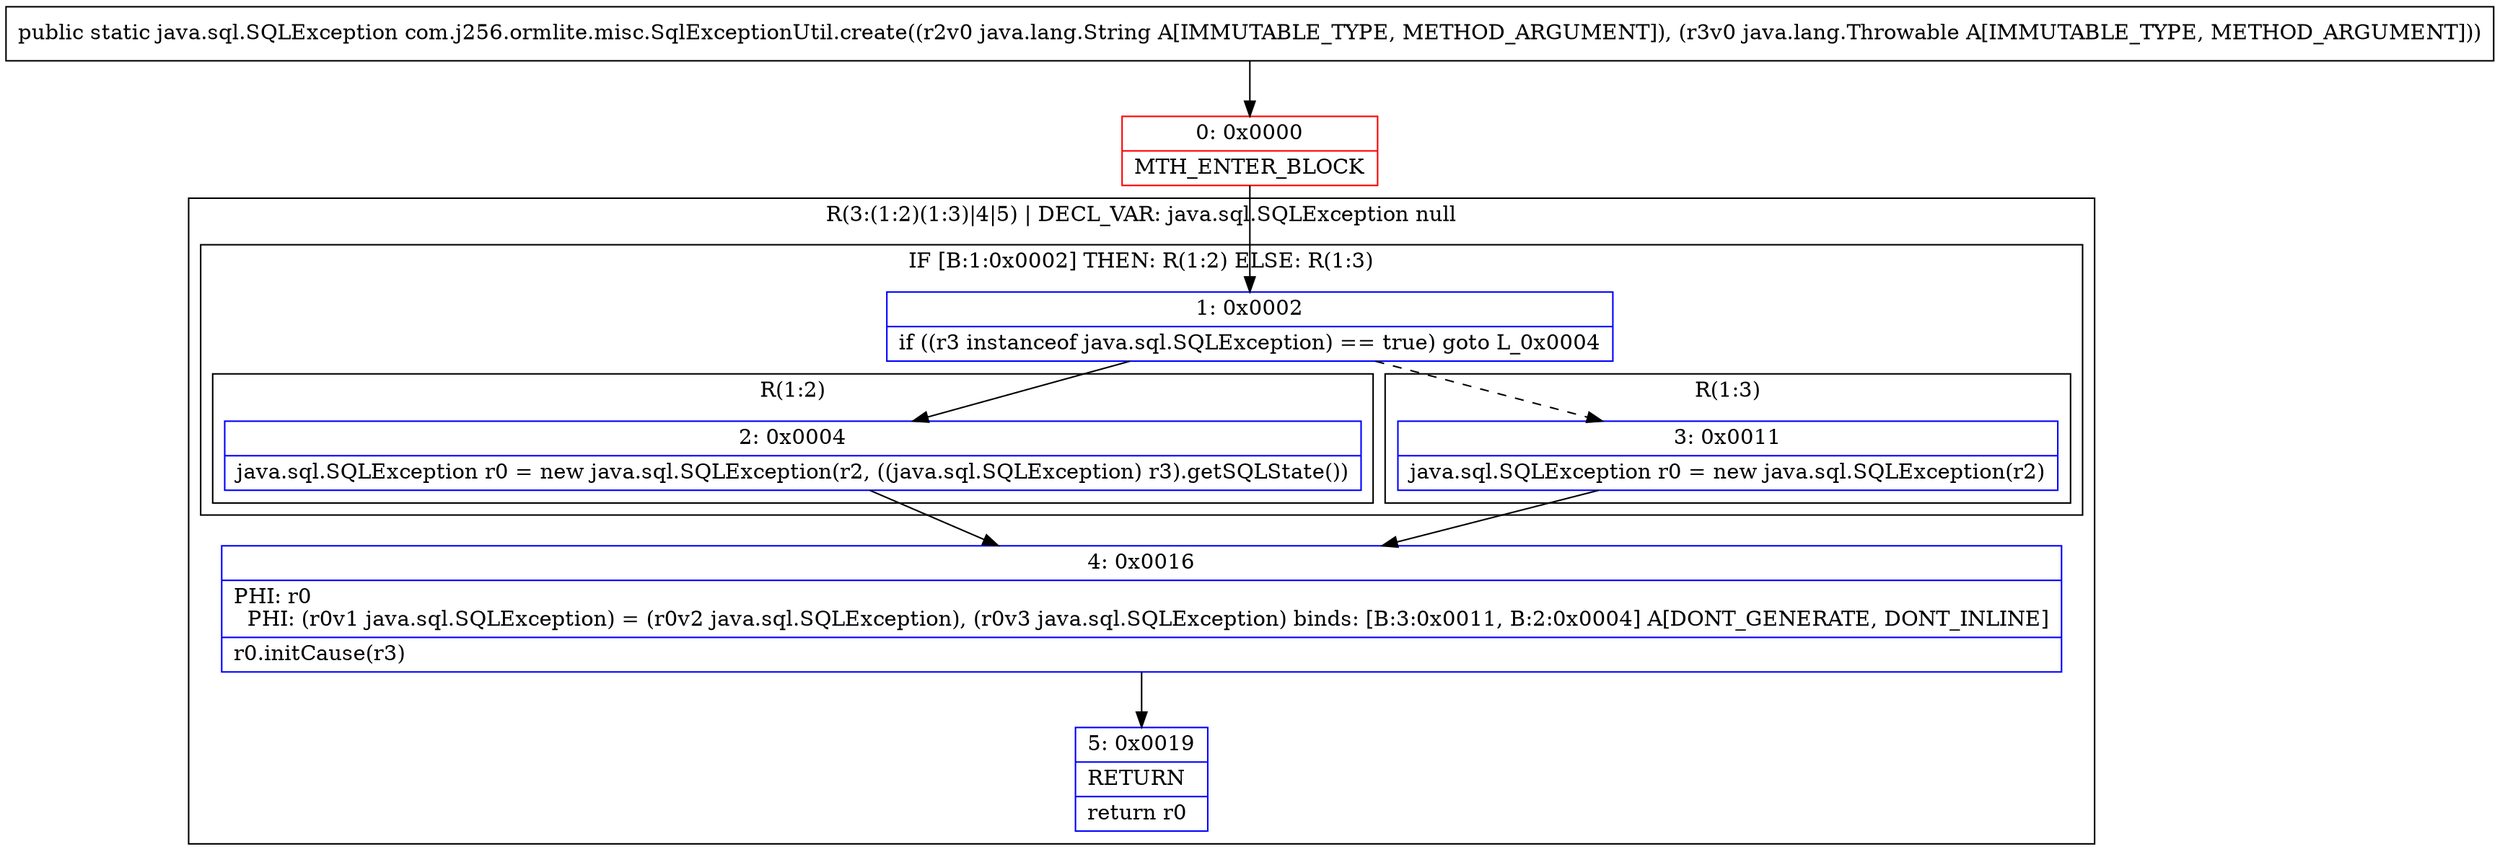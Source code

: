 digraph "CFG forcom.j256.ormlite.misc.SqlExceptionUtil.create(Ljava\/lang\/String;Ljava\/lang\/Throwable;)Ljava\/sql\/SQLException;" {
subgraph cluster_Region_410449455 {
label = "R(3:(1:2)(1:3)|4|5) | DECL_VAR: java.sql.SQLException null\l";
node [shape=record,color=blue];
subgraph cluster_IfRegion_1551903706 {
label = "IF [B:1:0x0002] THEN: R(1:2) ELSE: R(1:3)";
node [shape=record,color=blue];
Node_1 [shape=record,label="{1\:\ 0x0002|if ((r3 instanceof java.sql.SQLException) == true) goto L_0x0004\l}"];
subgraph cluster_Region_1974970487 {
label = "R(1:2)";
node [shape=record,color=blue];
Node_2 [shape=record,label="{2\:\ 0x0004|java.sql.SQLException r0 = new java.sql.SQLException(r2, ((java.sql.SQLException) r3).getSQLState())\l}"];
}
subgraph cluster_Region_1376961543 {
label = "R(1:3)";
node [shape=record,color=blue];
Node_3 [shape=record,label="{3\:\ 0x0011|java.sql.SQLException r0 = new java.sql.SQLException(r2)\l}"];
}
}
Node_4 [shape=record,label="{4\:\ 0x0016|PHI: r0 \l  PHI: (r0v1 java.sql.SQLException) = (r0v2 java.sql.SQLException), (r0v3 java.sql.SQLException) binds: [B:3:0x0011, B:2:0x0004] A[DONT_GENERATE, DONT_INLINE]\l|r0.initCause(r3)\l}"];
Node_5 [shape=record,label="{5\:\ 0x0019|RETURN\l|return r0\l}"];
}
Node_0 [shape=record,color=red,label="{0\:\ 0x0000|MTH_ENTER_BLOCK\l}"];
MethodNode[shape=record,label="{public static java.sql.SQLException com.j256.ormlite.misc.SqlExceptionUtil.create((r2v0 java.lang.String A[IMMUTABLE_TYPE, METHOD_ARGUMENT]), (r3v0 java.lang.Throwable A[IMMUTABLE_TYPE, METHOD_ARGUMENT])) }"];
MethodNode -> Node_0;
Node_1 -> Node_2;
Node_1 -> Node_3[style=dashed];
Node_2 -> Node_4;
Node_3 -> Node_4;
Node_4 -> Node_5;
Node_0 -> Node_1;
}

